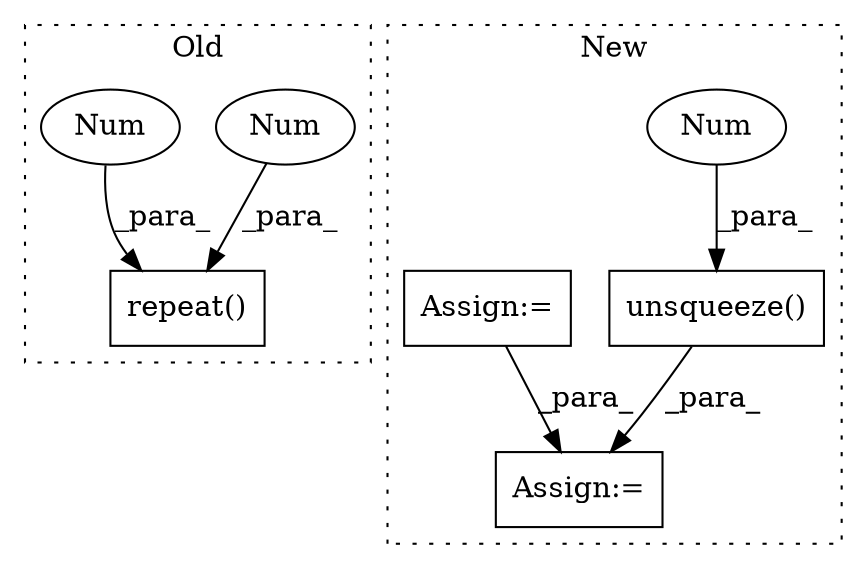digraph G {
subgraph cluster0 {
1 [label="repeat()" a="75" s="1574,1623" l="22,1" shape="box"];
3 [label="Num" a="76" s="1599" l="1" shape="ellipse"];
6 [label="Num" a="76" s="1596" l="1" shape="ellipse"];
label = "Old";
style="dotted";
}
subgraph cluster1 {
2 [label="unsqueeze()" a="75" s="1561,1594" l="16,1" shape="box"];
4 [label="Num" a="76" s="1593" l="1" shape="ellipse"];
5 [label="Assign:=" a="68" s="1558" l="3" shape="box"];
7 [label="Assign:=" a="68" s="1512" l="3" shape="box"];
label = "New";
style="dotted";
}
2 -> 5 [label="_para_"];
3 -> 1 [label="_para_"];
4 -> 2 [label="_para_"];
6 -> 1 [label="_para_"];
7 -> 5 [label="_para_"];
}